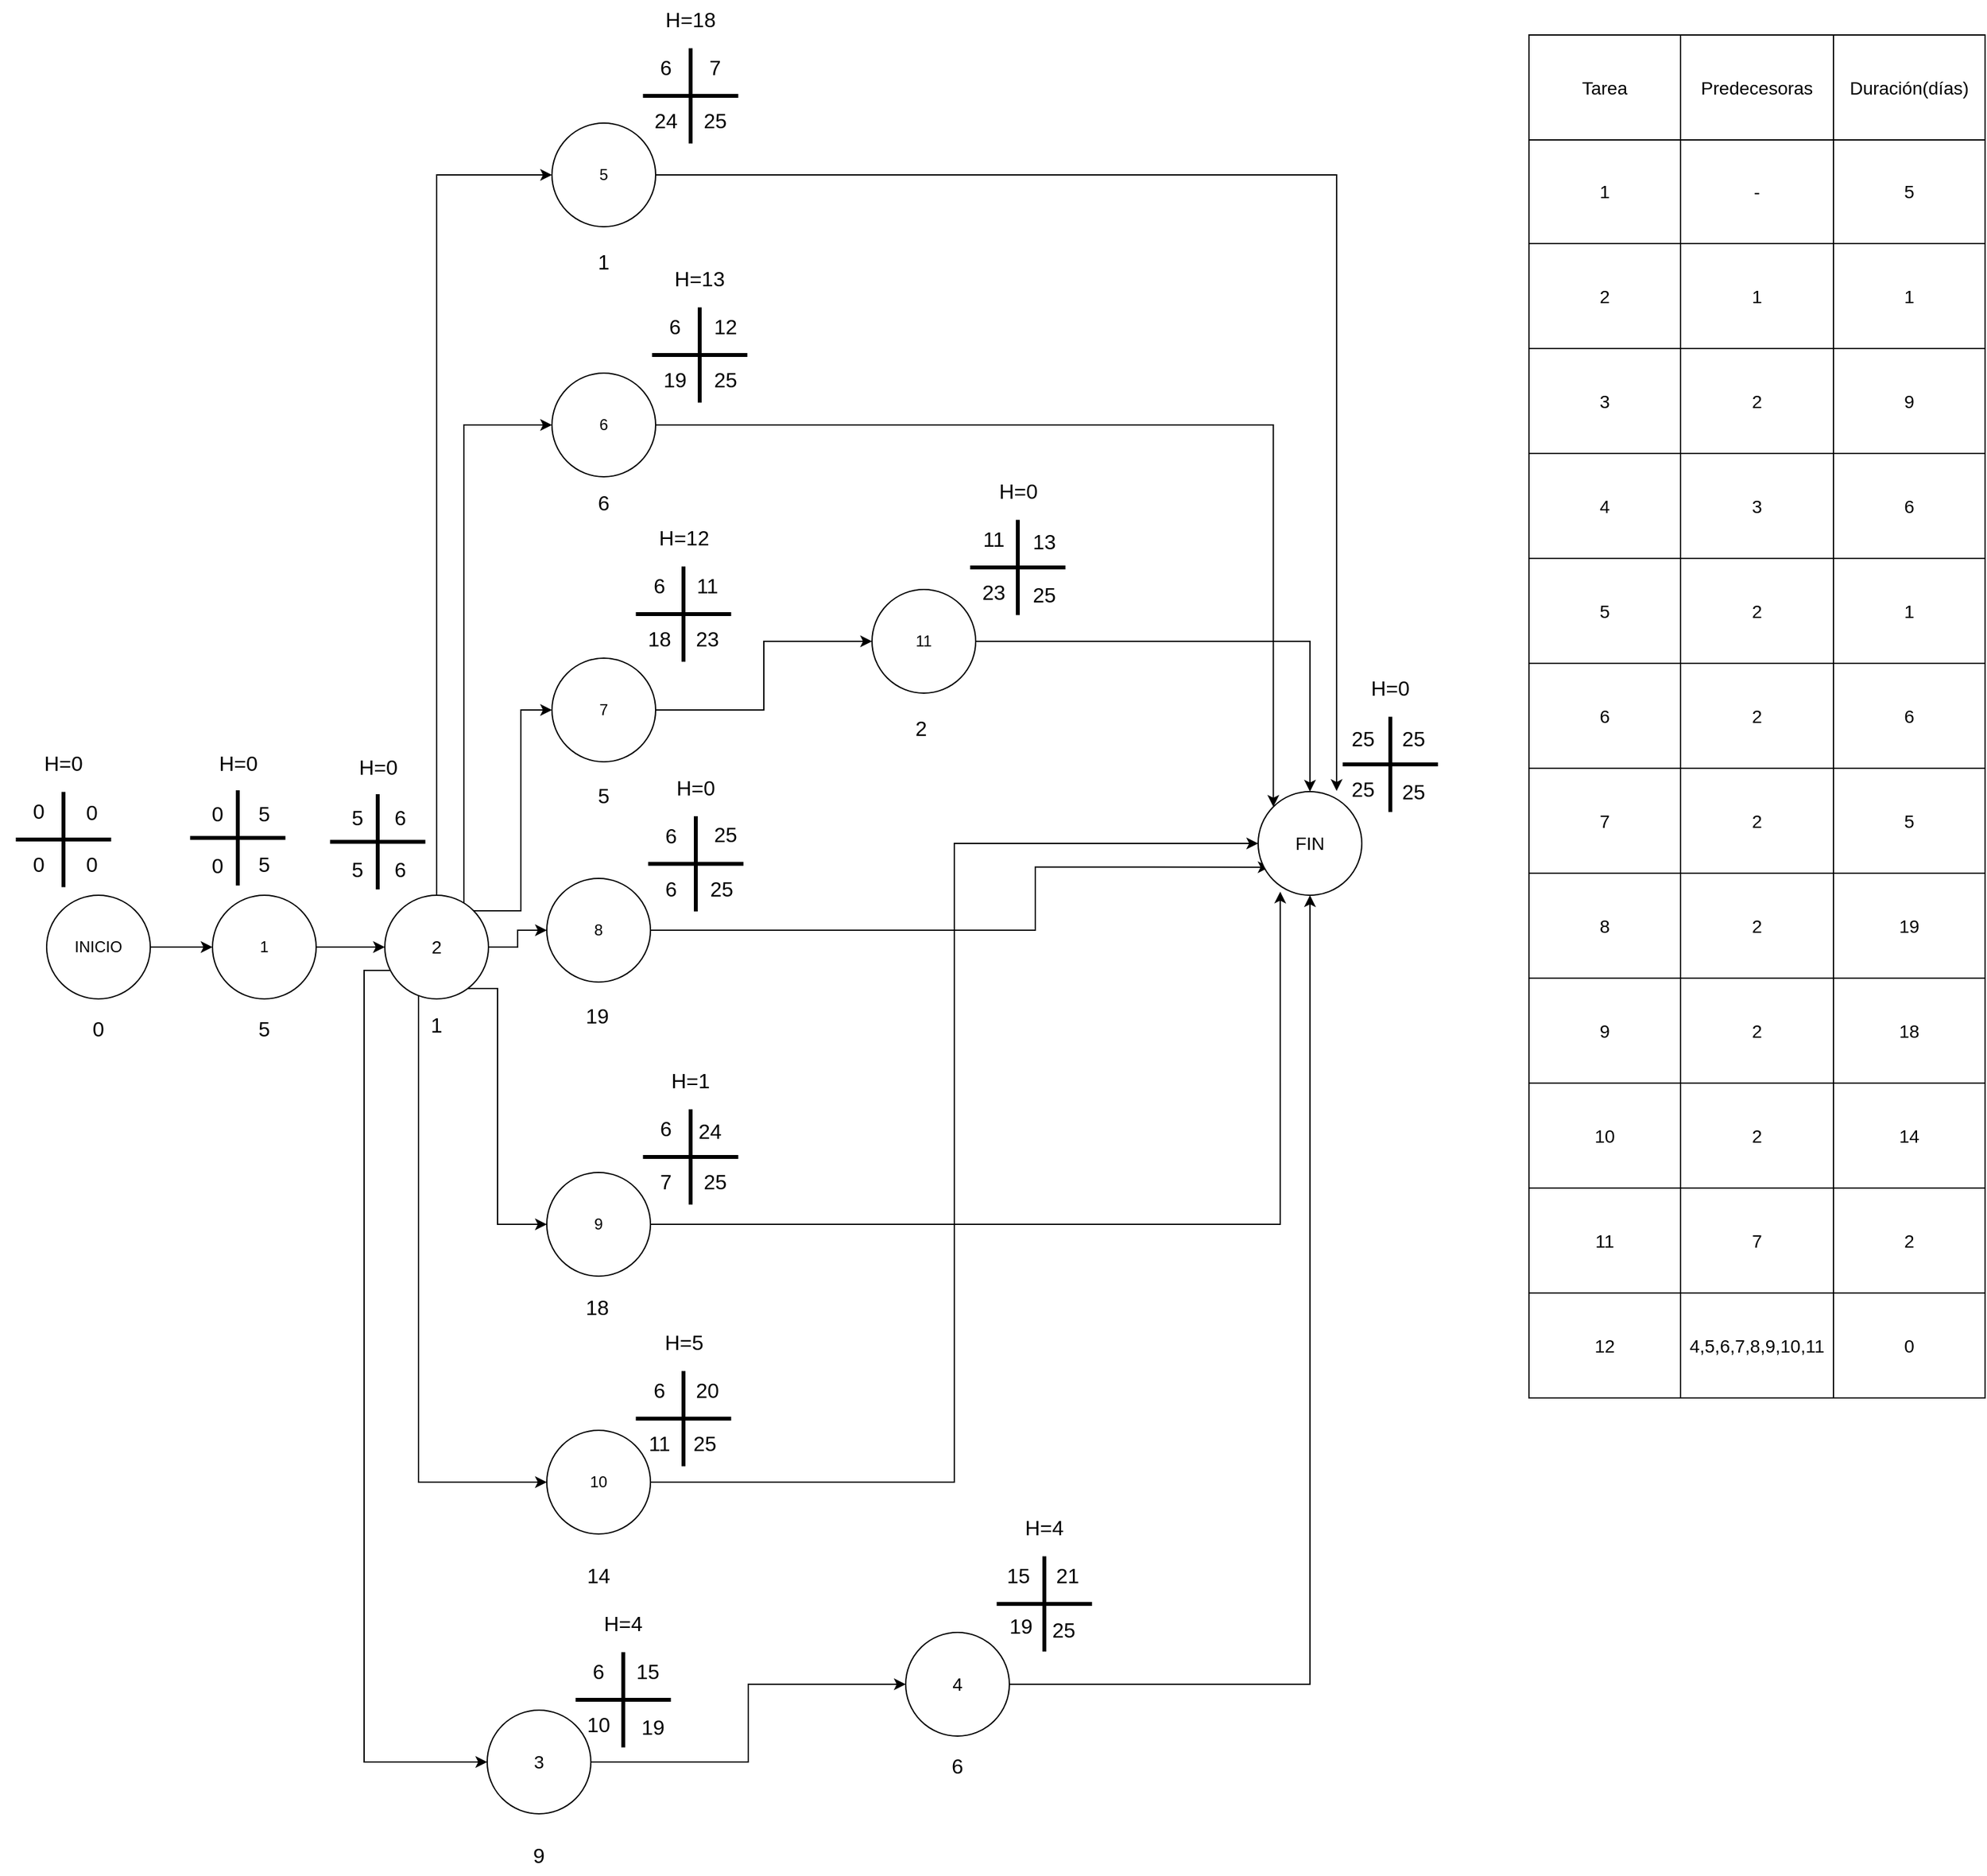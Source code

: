 <mxfile version="20.5.3" type="google"><diagram id="HESp9UVbWgkL7KPLvKXE" name="Página-1"><mxGraphModel grid="0" page="1" gridSize="10" guides="1" tooltips="1" connect="1" arrows="1" fold="1" pageScale="1" pageWidth="827" pageHeight="1169" math="0" shadow="0"><root><mxCell id="0"/><mxCell id="1" parent="0"/><mxCell id="AhPtmeRtf5d91Y85BuE5-4" style="edgeStyle=orthogonalEdgeStyle;rounded=0;orthogonalLoop=1;jettySize=auto;html=1;" edge="1" parent="1" source="AhPtmeRtf5d91Y85BuE5-1" target="AhPtmeRtf5d91Y85BuE5-2"><mxGeometry relative="1" as="geometry"/></mxCell><mxCell id="AhPtmeRtf5d91Y85BuE5-1" value="INICIO" style="ellipse;whiteSpace=wrap;html=1;aspect=fixed;" vertex="1" parent="1"><mxGeometry x="40" y="361" width="80" height="80" as="geometry"/></mxCell><mxCell id="AhPtmeRtf5d91Y85BuE5-26" value="" style="edgeStyle=orthogonalEdgeStyle;rounded=0;orthogonalLoop=1;jettySize=auto;html=1;fontSize=14;exitX=1;exitY=0.5;exitDx=0;exitDy=0;" edge="1" parent="1" source="AhPtmeRtf5d91Y85BuE5-20" target="AhPtmeRtf5d91Y85BuE5-25"><mxGeometry relative="1" as="geometry"><mxPoint x="471" y="328" as="sourcePoint"/></mxGeometry></mxCell><mxCell id="AhPtmeRtf5d91Y85BuE5-2" value="1" style="ellipse;whiteSpace=wrap;html=1;aspect=fixed;" vertex="1" parent="1"><mxGeometry x="168" y="361" width="80" height="80" as="geometry"/></mxCell><mxCell id="AhPtmeRtf5d91Y85BuE5-5" value="" style="shape=umlDestroy;whiteSpace=wrap;html=1;strokeWidth=3;rotation=-45;" vertex="1" parent="1"><mxGeometry x="161.5" y="290.79" width="52" height="52" as="geometry"/></mxCell><mxCell id="AhPtmeRtf5d91Y85BuE5-6" value="&lt;font size=&quot;3&quot;&gt;0&lt;/font&gt;" style="text;html=1;strokeColor=none;fillColor=none;align=center;verticalAlign=middle;whiteSpace=wrap;rounded=0;" vertex="1" parent="1"><mxGeometry x="142" y="283" width="60" height="30" as="geometry"/></mxCell><mxCell id="AhPtmeRtf5d91Y85BuE5-7" value="&lt;font size=&quot;3&quot;&gt;0&lt;/font&gt;" style="text;html=1;strokeColor=none;fillColor=none;align=center;verticalAlign=middle;whiteSpace=wrap;rounded=0;" vertex="1" parent="1"><mxGeometry x="142" y="323" width="60" height="30" as="geometry"/></mxCell><mxCell id="AhPtmeRtf5d91Y85BuE5-8" value="" style="shape=umlDestroy;whiteSpace=wrap;html=1;strokeWidth=3;rotation=-45;" vertex="1" parent="1"><mxGeometry x="27" y="292" width="52" height="52" as="geometry"/></mxCell><mxCell id="AhPtmeRtf5d91Y85BuE5-9" value="&lt;font size=&quot;3&quot;&gt;0&lt;/font&gt;" style="text;html=1;strokeColor=none;fillColor=none;align=center;verticalAlign=middle;whiteSpace=wrap;rounded=0;" vertex="1" parent="1"><mxGeometry x="4" y="281" width="60" height="30" as="geometry"/></mxCell><mxCell id="AhPtmeRtf5d91Y85BuE5-10" value="&lt;font size=&quot;3&quot;&gt;0&lt;/font&gt;" style="text;html=1;strokeColor=none;fillColor=none;align=center;verticalAlign=middle;whiteSpace=wrap;rounded=0;" vertex="1" parent="1"><mxGeometry x="45" y="322" width="60" height="30" as="geometry"/></mxCell><mxCell id="AhPtmeRtf5d91Y85BuE5-11" value="&lt;font size=&quot;3&quot;&gt;0&lt;/font&gt;" style="text;html=1;strokeColor=none;fillColor=none;align=center;verticalAlign=middle;whiteSpace=wrap;rounded=0;" vertex="1" parent="1"><mxGeometry x="45" y="282" width="60" height="30" as="geometry"/></mxCell><mxCell id="AhPtmeRtf5d91Y85BuE5-13" value="&lt;font size=&quot;3&quot;&gt;0&lt;/font&gt;" style="text;html=1;strokeColor=none;fillColor=none;align=center;verticalAlign=middle;whiteSpace=wrap;rounded=0;" vertex="1" parent="1"><mxGeometry x="50" y="449" width="60" height="30" as="geometry"/></mxCell><mxCell id="AhPtmeRtf5d91Y85BuE5-14" value="&lt;font size=&quot;3&quot;&gt;5&lt;/font&gt;" style="text;html=1;strokeColor=none;fillColor=none;align=center;verticalAlign=middle;whiteSpace=wrap;rounded=0;" vertex="1" parent="1"><mxGeometry x="178" y="449" width="60" height="30" as="geometry"/></mxCell><mxCell id="AhPtmeRtf5d91Y85BuE5-17" value="&lt;font size=&quot;3&quot;&gt;5&lt;/font&gt;" style="text;html=1;strokeColor=none;fillColor=none;align=center;verticalAlign=middle;whiteSpace=wrap;rounded=0;" vertex="1" parent="1"><mxGeometry x="178" y="283" width="60" height="30" as="geometry"/></mxCell><mxCell id="AhPtmeRtf5d91Y85BuE5-18" value="&lt;font size=&quot;3&quot;&gt;5&lt;/font&gt;" style="text;html=1;strokeColor=none;fillColor=none;align=center;verticalAlign=middle;whiteSpace=wrap;rounded=0;" vertex="1" parent="1"><mxGeometry x="178" y="321" width="60" height="32" as="geometry"/></mxCell><mxCell id="AhPtmeRtf5d91Y85BuE5-19" value="&lt;font size=&quot;3&quot;&gt;H=0&lt;/font&gt;" style="text;html=1;strokeColor=none;fillColor=none;align=center;verticalAlign=middle;whiteSpace=wrap;rounded=0;" vertex="1" parent="1"><mxGeometry x="23" y="244" width="60" height="30" as="geometry"/></mxCell><mxCell id="AhPtmeRtf5d91Y85BuE5-41" style="edgeStyle=orthogonalEdgeStyle;rounded=0;orthogonalLoop=1;jettySize=auto;html=1;entryX=0;entryY=0.5;entryDx=0;entryDy=0;fontSize=14;" edge="1" parent="1" source="AhPtmeRtf5d91Y85BuE5-20" target="AhPtmeRtf5d91Y85BuE5-33"><mxGeometry relative="1" as="geometry"><Array as="points"><mxPoint x="327" y="814"/></Array></mxGeometry></mxCell><mxCell id="AhPtmeRtf5d91Y85BuE5-42" style="edgeStyle=orthogonalEdgeStyle;rounded=0;orthogonalLoop=1;jettySize=auto;html=1;entryX=0;entryY=0.5;entryDx=0;entryDy=0;fontSize=14;" edge="1" parent="1" source="AhPtmeRtf5d91Y85BuE5-20" target="AhPtmeRtf5d91Y85BuE5-31"><mxGeometry relative="1" as="geometry"><Array as="points"><mxPoint x="406" y="373"/><mxPoint x="406" y="218"/></Array></mxGeometry></mxCell><mxCell id="AhPtmeRtf5d91Y85BuE5-60" style="edgeStyle=orthogonalEdgeStyle;rounded=0;orthogonalLoop=1;jettySize=auto;html=1;fontSize=14;" edge="1" parent="1" source="AhPtmeRtf5d91Y85BuE5-20" target="AhPtmeRtf5d91Y85BuE5-59"><mxGeometry relative="1" as="geometry"><Array as="points"><mxPoint x="285" y="419"/><mxPoint x="285" y="1030"/></Array></mxGeometry></mxCell><mxCell id="AhPtmeRtf5d91Y85BuE5-66" style="edgeStyle=orthogonalEdgeStyle;rounded=0;orthogonalLoop=1;jettySize=auto;html=1;entryX=0;entryY=0.5;entryDx=0;entryDy=0;fontSize=14;" edge="1" parent="1" source="AhPtmeRtf5d91Y85BuE5-20" target="AhPtmeRtf5d91Y85BuE5-30"><mxGeometry relative="1" as="geometry"><Array as="points"><mxPoint x="388" y="433"/><mxPoint x="388" y="615"/></Array></mxGeometry></mxCell><mxCell id="AhPtmeRtf5d91Y85BuE5-67" style="edgeStyle=orthogonalEdgeStyle;rounded=0;orthogonalLoop=1;jettySize=auto;html=1;entryX=0;entryY=0.5;entryDx=0;entryDy=0;fontSize=14;" edge="1" parent="1" source="AhPtmeRtf5d91Y85BuE5-20" target="AhPtmeRtf5d91Y85BuE5-35"><mxGeometry relative="1" as="geometry"><Array as="points"><mxPoint x="341" y="-195"/></Array></mxGeometry></mxCell><mxCell id="AhPtmeRtf5d91Y85BuE5-68" style="edgeStyle=orthogonalEdgeStyle;rounded=0;orthogonalLoop=1;jettySize=auto;html=1;entryX=0;entryY=0.5;entryDx=0;entryDy=0;fontSize=14;" edge="1" parent="1" source="AhPtmeRtf5d91Y85BuE5-20" target="AhPtmeRtf5d91Y85BuE5-32"><mxGeometry relative="1" as="geometry"><Array as="points"><mxPoint x="362" y="-2"/></Array></mxGeometry></mxCell><mxCell id="AhPtmeRtf5d91Y85BuE5-20" value="2" style="ellipse;whiteSpace=wrap;html=1;aspect=fixed;fontSize=14;" vertex="1" parent="1"><mxGeometry x="301" y="361" width="80" height="80" as="geometry"/></mxCell><mxCell id="AhPtmeRtf5d91Y85BuE5-22" value="" style="endArrow=classic;html=1;rounded=0;fontSize=14;entryX=0;entryY=0.5;entryDx=0;entryDy=0;exitX=1;exitY=0.5;exitDx=0;exitDy=0;" edge="1" parent="1" source="AhPtmeRtf5d91Y85BuE5-2" target="AhPtmeRtf5d91Y85BuE5-20"><mxGeometry width="50" height="50" relative="1" as="geometry"><mxPoint x="235" y="371" as="sourcePoint"/><mxPoint x="285" y="321" as="targetPoint"/></mxGeometry></mxCell><mxCell id="AhPtmeRtf5d91Y85BuE5-122" style="edgeStyle=orthogonalEdgeStyle;rounded=0;orthogonalLoop=1;jettySize=auto;html=1;entryX=0.11;entryY=0.729;entryDx=0;entryDy=0;entryPerimeter=0;fontSize=14;" edge="1" parent="1" source="AhPtmeRtf5d91Y85BuE5-25" target="AhPtmeRtf5d91Y85BuE5-116"><mxGeometry relative="1" as="geometry"><Array as="points"><mxPoint x="803" y="388"/><mxPoint x="803" y="339"/></Array></mxGeometry></mxCell><mxCell id="AhPtmeRtf5d91Y85BuE5-25" value="8" style="ellipse;whiteSpace=wrap;html=1;aspect=fixed;" vertex="1" parent="1"><mxGeometry x="426" y="348" width="80" height="80" as="geometry"/></mxCell><mxCell id="AhPtmeRtf5d91Y85BuE5-119" style="edgeStyle=orthogonalEdgeStyle;rounded=0;orthogonalLoop=1;jettySize=auto;html=1;entryX=0.5;entryY=1;entryDx=0;entryDy=0;fontSize=14;" edge="1" parent="1" source="AhPtmeRtf5d91Y85BuE5-27" target="AhPtmeRtf5d91Y85BuE5-116"><mxGeometry relative="1" as="geometry"/></mxCell><mxCell id="AhPtmeRtf5d91Y85BuE5-27" value="4" style="ellipse;whiteSpace=wrap;html=1;aspect=fixed;fontSize=14;" vertex="1" parent="1"><mxGeometry x="703" y="930" width="80" height="80" as="geometry"/></mxCell><mxCell id="AhPtmeRtf5d91Y85BuE5-29" value="&lt;font size=&quot;3&quot;&gt;H=0&lt;/font&gt;" style="text;html=1;strokeColor=none;fillColor=none;align=center;verticalAlign=middle;whiteSpace=wrap;rounded=0;" vertex="1" parent="1"><mxGeometry x="157.5" y="244" width="60" height="30" as="geometry"/></mxCell><mxCell id="AhPtmeRtf5d91Y85BuE5-121" style="edgeStyle=orthogonalEdgeStyle;rounded=0;orthogonalLoop=1;jettySize=auto;html=1;entryX=0.213;entryY=0.965;entryDx=0;entryDy=0;entryPerimeter=0;fontSize=14;" edge="1" parent="1" source="AhPtmeRtf5d91Y85BuE5-30" target="AhPtmeRtf5d91Y85BuE5-116"><mxGeometry relative="1" as="geometry"/></mxCell><mxCell id="AhPtmeRtf5d91Y85BuE5-30" value="9" style="ellipse;whiteSpace=wrap;html=1;aspect=fixed;" vertex="1" parent="1"><mxGeometry x="426" y="575" width="80" height="80" as="geometry"/></mxCell><mxCell id="AhPtmeRtf5d91Y85BuE5-65" value="" style="edgeStyle=orthogonalEdgeStyle;rounded=0;orthogonalLoop=1;jettySize=auto;html=1;fontSize=14;" edge="1" parent="1" source="AhPtmeRtf5d91Y85BuE5-31" target="AhPtmeRtf5d91Y85BuE5-64"><mxGeometry relative="1" as="geometry"/></mxCell><mxCell id="AhPtmeRtf5d91Y85BuE5-31" value="7" style="ellipse;whiteSpace=wrap;html=1;aspect=fixed;" vertex="1" parent="1"><mxGeometry x="430" y="178.0" width="80" height="80" as="geometry"/></mxCell><mxCell id="AhPtmeRtf5d91Y85BuE5-124" style="edgeStyle=orthogonalEdgeStyle;rounded=0;orthogonalLoop=1;jettySize=auto;html=1;entryX=0;entryY=0;entryDx=0;entryDy=0;fontSize=14;" edge="1" parent="1" source="AhPtmeRtf5d91Y85BuE5-32" target="AhPtmeRtf5d91Y85BuE5-116"><mxGeometry relative="1" as="geometry"/></mxCell><mxCell id="AhPtmeRtf5d91Y85BuE5-32" value="6" style="ellipse;whiteSpace=wrap;html=1;aspect=fixed;" vertex="1" parent="1"><mxGeometry x="430" y="-42" width="80" height="80" as="geometry"/></mxCell><mxCell id="AhPtmeRtf5d91Y85BuE5-120" style="edgeStyle=orthogonalEdgeStyle;rounded=0;orthogonalLoop=1;jettySize=auto;html=1;entryX=0;entryY=0.5;entryDx=0;entryDy=0;fontSize=14;" edge="1" parent="1" source="AhPtmeRtf5d91Y85BuE5-33" target="AhPtmeRtf5d91Y85BuE5-116"><mxGeometry relative="1" as="geometry"/></mxCell><mxCell id="AhPtmeRtf5d91Y85BuE5-33" value="10" style="ellipse;whiteSpace=wrap;html=1;aspect=fixed;" vertex="1" parent="1"><mxGeometry x="426" y="774" width="80" height="80" as="geometry"/></mxCell><mxCell id="AhPtmeRtf5d91Y85BuE5-125" style="edgeStyle=orthogonalEdgeStyle;rounded=0;orthogonalLoop=1;jettySize=auto;html=1;entryX=0.757;entryY=-0.006;entryDx=0;entryDy=0;entryPerimeter=0;fontSize=14;" edge="1" parent="1" source="AhPtmeRtf5d91Y85BuE5-35" target="AhPtmeRtf5d91Y85BuE5-116"><mxGeometry relative="1" as="geometry"/></mxCell><mxCell id="AhPtmeRtf5d91Y85BuE5-35" value="5" style="ellipse;whiteSpace=wrap;html=1;aspect=fixed;" vertex="1" parent="1"><mxGeometry x="430" y="-235" width="80" height="80" as="geometry"/></mxCell><mxCell id="AhPtmeRtf5d91Y85BuE5-43" value="" style="shape=umlDestroy;whiteSpace=wrap;html=1;strokeWidth=3;rotation=-45;" vertex="1" parent="1"><mxGeometry x="269.5" y="293.79" width="52" height="52" as="geometry"/></mxCell><mxCell id="AhPtmeRtf5d91Y85BuE5-44" value="&lt;font size=&quot;3&quot;&gt;5&lt;/font&gt;" style="text;html=1;strokeColor=none;fillColor=none;align=center;verticalAlign=middle;whiteSpace=wrap;rounded=0;" vertex="1" parent="1"><mxGeometry x="250" y="286" width="60" height="30" as="geometry"/></mxCell><mxCell id="AhPtmeRtf5d91Y85BuE5-45" value="&lt;font size=&quot;3&quot;&gt;5&lt;/font&gt;" style="text;html=1;strokeColor=none;fillColor=none;align=center;verticalAlign=middle;whiteSpace=wrap;rounded=0;" vertex="1" parent="1"><mxGeometry x="250" y="326" width="60" height="30" as="geometry"/></mxCell><mxCell id="AhPtmeRtf5d91Y85BuE5-46" value="&lt;font size=&quot;3&quot;&gt;H=0&lt;/font&gt;" style="text;html=1;strokeColor=none;fillColor=none;align=center;verticalAlign=middle;whiteSpace=wrap;rounded=0;" vertex="1" parent="1"><mxGeometry x="265.5" y="247" width="60" height="30" as="geometry"/></mxCell><mxCell id="AhPtmeRtf5d91Y85BuE5-48" value="&lt;font size=&quot;3&quot;&gt;0&lt;/font&gt;" style="text;html=1;strokeColor=none;fillColor=none;align=center;verticalAlign=middle;whiteSpace=wrap;rounded=0;" vertex="1" parent="1"><mxGeometry x="4" y="322" width="60" height="30" as="geometry"/></mxCell><mxCell id="AhPtmeRtf5d91Y85BuE5-49" value="&lt;font size=&quot;3&quot;&gt;1&lt;/font&gt;" style="text;html=1;strokeColor=none;fillColor=none;align=center;verticalAlign=middle;whiteSpace=wrap;rounded=0;" vertex="1" parent="1"><mxGeometry x="311" y="446" width="60" height="30" as="geometry"/></mxCell><mxCell id="AhPtmeRtf5d91Y85BuE5-50" value="&lt;font size=&quot;3&quot;&gt;6&lt;/font&gt;" style="text;html=1;strokeColor=none;fillColor=none;align=center;verticalAlign=middle;whiteSpace=wrap;rounded=0;" vertex="1" parent="1"><mxGeometry x="283" y="286" width="60" height="30" as="geometry"/></mxCell><mxCell id="AhPtmeRtf5d91Y85BuE5-51" value="&lt;font size=&quot;3&quot;&gt;6&lt;/font&gt;" style="text;html=1;strokeColor=none;fillColor=none;align=center;verticalAlign=middle;whiteSpace=wrap;rounded=0;" vertex="1" parent="1"><mxGeometry x="283" y="326" width="60" height="30" as="geometry"/></mxCell><mxCell id="AhPtmeRtf5d91Y85BuE5-53" value="&lt;font size=&quot;3&quot;&gt;1&lt;/font&gt;" style="text;html=1;strokeColor=none;fillColor=none;align=center;verticalAlign=middle;whiteSpace=wrap;rounded=0;" vertex="1" parent="1"><mxGeometry x="440" y="-143" width="60" height="30" as="geometry"/></mxCell><mxCell id="AhPtmeRtf5d91Y85BuE5-54" value="&lt;font size=&quot;3&quot;&gt;6&lt;/font&gt;" style="text;html=1;strokeColor=none;fillColor=none;align=center;verticalAlign=middle;whiteSpace=wrap;rounded=0;" vertex="1" parent="1"><mxGeometry x="440" y="43" width="60" height="30" as="geometry"/></mxCell><mxCell id="AhPtmeRtf5d91Y85BuE5-55" value="&lt;font size=&quot;3&quot;&gt;5&lt;/font&gt;" style="text;html=1;strokeColor=none;fillColor=none;align=center;verticalAlign=middle;whiteSpace=wrap;rounded=0;" vertex="1" parent="1"><mxGeometry x="440" y="269" width="60" height="30" as="geometry"/></mxCell><mxCell id="AhPtmeRtf5d91Y85BuE5-56" value="&lt;font size=&quot;3&quot;&gt;19&lt;/font&gt;" style="text;html=1;strokeColor=none;fillColor=none;align=center;verticalAlign=middle;whiteSpace=wrap;rounded=0;" vertex="1" parent="1"><mxGeometry x="435" y="439" width="60" height="30" as="geometry"/></mxCell><mxCell id="AhPtmeRtf5d91Y85BuE5-57" value="&lt;font size=&quot;3&quot;&gt;18&lt;/font&gt;" style="text;html=1;strokeColor=none;fillColor=none;align=center;verticalAlign=middle;whiteSpace=wrap;rounded=0;" vertex="1" parent="1"><mxGeometry x="435" y="664" width="60" height="30" as="geometry"/></mxCell><mxCell id="AhPtmeRtf5d91Y85BuE5-58" value="&lt;font size=&quot;3&quot;&gt;14&lt;/font&gt;" style="text;html=1;strokeColor=none;fillColor=none;align=center;verticalAlign=middle;whiteSpace=wrap;rounded=0;" vertex="1" parent="1"><mxGeometry x="436" y="871" width="60" height="30" as="geometry"/></mxCell><mxCell id="AhPtmeRtf5d91Y85BuE5-115" style="edgeStyle=orthogonalEdgeStyle;rounded=0;orthogonalLoop=1;jettySize=auto;html=1;fontSize=14;" edge="1" parent="1" source="AhPtmeRtf5d91Y85BuE5-59" target="AhPtmeRtf5d91Y85BuE5-27"><mxGeometry relative="1" as="geometry"/></mxCell><mxCell id="AhPtmeRtf5d91Y85BuE5-59" value="3" style="ellipse;whiteSpace=wrap;html=1;aspect=fixed;fontSize=14;" vertex="1" parent="1"><mxGeometry x="380" y="990" width="80" height="80" as="geometry"/></mxCell><mxCell id="AhPtmeRtf5d91Y85BuE5-61" value="&lt;font size=&quot;3&quot;&gt;9&lt;/font&gt;" style="text;html=1;strokeColor=none;fillColor=none;align=center;verticalAlign=middle;whiteSpace=wrap;rounded=0;" vertex="1" parent="1"><mxGeometry x="390" y="1087" width="60" height="30" as="geometry"/></mxCell><mxCell id="AhPtmeRtf5d91Y85BuE5-63" value="&lt;font size=&quot;3&quot;&gt;6&lt;/font&gt;" style="text;html=1;strokeColor=none;fillColor=none;align=center;verticalAlign=middle;whiteSpace=wrap;rounded=0;" vertex="1" parent="1"><mxGeometry x="713" y="1018" width="60" height="30" as="geometry"/></mxCell><mxCell id="AhPtmeRtf5d91Y85BuE5-123" style="edgeStyle=orthogonalEdgeStyle;rounded=0;orthogonalLoop=1;jettySize=auto;html=1;fontSize=14;" edge="1" parent="1" source="AhPtmeRtf5d91Y85BuE5-64" target="AhPtmeRtf5d91Y85BuE5-116"><mxGeometry relative="1" as="geometry"/></mxCell><mxCell id="AhPtmeRtf5d91Y85BuE5-64" value="11" style="ellipse;whiteSpace=wrap;html=1;aspect=fixed;" vertex="1" parent="1"><mxGeometry x="677" y="125.0" width="80" height="80" as="geometry"/></mxCell><mxCell id="AhPtmeRtf5d91Y85BuE5-69" value="" style="shape=umlDestroy;whiteSpace=wrap;html=1;strokeWidth=3;rotation=-45;" vertex="1" parent="1"><mxGeometry x="515" y="310.79" width="52" height="52" as="geometry"/></mxCell><mxCell id="AhPtmeRtf5d91Y85BuE5-70" value="&lt;font size=&quot;3&quot;&gt;6&lt;/font&gt;" style="text;html=1;strokeColor=none;fillColor=none;align=center;verticalAlign=middle;whiteSpace=wrap;rounded=0;" vertex="1" parent="1"><mxGeometry x="492" y="299.79" width="60" height="30" as="geometry"/></mxCell><mxCell id="AhPtmeRtf5d91Y85BuE5-71" value="&lt;font size=&quot;3&quot;&gt;H=0&lt;/font&gt;" style="text;html=1;strokeColor=none;fillColor=none;align=center;verticalAlign=middle;whiteSpace=wrap;rounded=0;" vertex="1" parent="1"><mxGeometry x="511" y="262.79" width="60" height="30" as="geometry"/></mxCell><mxCell id="AhPtmeRtf5d91Y85BuE5-72" value="&lt;font size=&quot;3&quot;&gt;6&lt;/font&gt;" style="text;html=1;strokeColor=none;fillColor=none;align=center;verticalAlign=middle;whiteSpace=wrap;rounded=0;" vertex="1" parent="1"><mxGeometry x="492" y="340.79" width="60" height="30" as="geometry"/></mxCell><mxCell id="AhPtmeRtf5d91Y85BuE5-73" value="" style="shape=umlDestroy;whiteSpace=wrap;html=1;strokeWidth=3;rotation=-45;" vertex="1" parent="1"><mxGeometry x="505.5" y="118" width="52" height="52" as="geometry"/></mxCell><mxCell id="AhPtmeRtf5d91Y85BuE5-74" value="&lt;font size=&quot;3&quot;&gt;6&lt;/font&gt;" style="text;html=1;strokeColor=none;fillColor=none;align=center;verticalAlign=middle;whiteSpace=wrap;rounded=0;" vertex="1" parent="1"><mxGeometry x="482.5" y="107" width="60" height="30" as="geometry"/></mxCell><mxCell id="AhPtmeRtf5d91Y85BuE5-75" value="&lt;font size=&quot;3&quot;&gt;H=12&lt;/font&gt;" style="text;html=1;strokeColor=none;fillColor=none;align=center;verticalAlign=middle;whiteSpace=wrap;rounded=0;" vertex="1" parent="1"><mxGeometry x="501.5" y="70" width="60" height="30" as="geometry"/></mxCell><mxCell id="AhPtmeRtf5d91Y85BuE5-76" value="&lt;font size=&quot;3&quot;&gt;18&lt;/font&gt;" style="text;html=1;strokeColor=none;fillColor=none;align=center;verticalAlign=middle;whiteSpace=wrap;rounded=0;" vertex="1" parent="1"><mxGeometry x="482.5" y="148" width="60" height="30" as="geometry"/></mxCell><mxCell id="AhPtmeRtf5d91Y85BuE5-77" value="" style="shape=umlDestroy;whiteSpace=wrap;html=1;strokeWidth=3;rotation=-45;" vertex="1" parent="1"><mxGeometry x="518" y="-82" width="52" height="52" as="geometry"/></mxCell><mxCell id="AhPtmeRtf5d91Y85BuE5-78" value="&lt;font size=&quot;3&quot;&gt;6&lt;/font&gt;" style="text;html=1;strokeColor=none;fillColor=none;align=center;verticalAlign=middle;whiteSpace=wrap;rounded=0;" vertex="1" parent="1"><mxGeometry x="495" y="-93" width="60" height="30" as="geometry"/></mxCell><mxCell id="AhPtmeRtf5d91Y85BuE5-79" value="&lt;font size=&quot;3&quot;&gt;H=13&lt;/font&gt;" style="text;html=1;strokeColor=none;fillColor=none;align=center;verticalAlign=middle;whiteSpace=wrap;rounded=0;" vertex="1" parent="1"><mxGeometry x="514" y="-130" width="60" height="30" as="geometry"/></mxCell><mxCell id="AhPtmeRtf5d91Y85BuE5-80" value="&lt;font size=&quot;3&quot;&gt;19&lt;/font&gt;" style="text;html=1;strokeColor=none;fillColor=none;align=center;verticalAlign=middle;whiteSpace=wrap;rounded=0;" vertex="1" parent="1"><mxGeometry x="495" y="-52" width="60" height="30" as="geometry"/></mxCell><mxCell id="AhPtmeRtf5d91Y85BuE5-81" value="" style="shape=umlDestroy;whiteSpace=wrap;html=1;strokeWidth=3;rotation=-45;" vertex="1" parent="1"><mxGeometry x="511" y="-282" width="52" height="52" as="geometry"/></mxCell><mxCell id="AhPtmeRtf5d91Y85BuE5-82" value="&lt;font size=&quot;3&quot;&gt;6&lt;/font&gt;" style="text;html=1;strokeColor=none;fillColor=none;align=center;verticalAlign=middle;whiteSpace=wrap;rounded=0;" vertex="1" parent="1"><mxGeometry x="488" y="-293" width="60" height="30" as="geometry"/></mxCell><mxCell id="AhPtmeRtf5d91Y85BuE5-83" value="&lt;font size=&quot;3&quot;&gt;H=18&lt;/font&gt;" style="text;html=1;strokeColor=none;fillColor=none;align=center;verticalAlign=middle;whiteSpace=wrap;rounded=0;" vertex="1" parent="1"><mxGeometry x="507" y="-330" width="60" height="30" as="geometry"/></mxCell><mxCell id="AhPtmeRtf5d91Y85BuE5-84" value="&lt;font size=&quot;3&quot;&gt;24&lt;/font&gt;" style="text;html=1;strokeColor=none;fillColor=none;align=center;verticalAlign=middle;whiteSpace=wrap;rounded=0;" vertex="1" parent="1"><mxGeometry x="488" y="-252" width="60" height="30" as="geometry"/></mxCell><mxCell id="AhPtmeRtf5d91Y85BuE5-85" value="" style="shape=umlDestroy;whiteSpace=wrap;html=1;strokeWidth=3;rotation=-45;" vertex="1" parent="1"><mxGeometry x="511" y="537" width="52" height="52" as="geometry"/></mxCell><mxCell id="AhPtmeRtf5d91Y85BuE5-86" value="&lt;font size=&quot;3&quot;&gt;6&lt;/font&gt;" style="text;html=1;strokeColor=none;fillColor=none;align=center;verticalAlign=middle;whiteSpace=wrap;rounded=0;" vertex="1" parent="1"><mxGeometry x="488" y="526" width="60" height="30" as="geometry"/></mxCell><mxCell id="AhPtmeRtf5d91Y85BuE5-87" value="&lt;font size=&quot;3&quot;&gt;H=1&lt;/font&gt;" style="text;html=1;strokeColor=none;fillColor=none;align=center;verticalAlign=middle;whiteSpace=wrap;rounded=0;" vertex="1" parent="1"><mxGeometry x="507" y="489" width="60" height="30" as="geometry"/></mxCell><mxCell id="AhPtmeRtf5d91Y85BuE5-88" value="&lt;font size=&quot;3&quot;&gt;7&lt;/font&gt;" style="text;html=1;strokeColor=none;fillColor=none;align=center;verticalAlign=middle;whiteSpace=wrap;rounded=0;" vertex="1" parent="1"><mxGeometry x="488" y="567" width="60" height="30" as="geometry"/></mxCell><mxCell id="AhPtmeRtf5d91Y85BuE5-89" value="" style="shape=umlDestroy;whiteSpace=wrap;html=1;strokeWidth=3;rotation=-45;" vertex="1" parent="1"><mxGeometry x="505.5" y="739" width="52" height="52" as="geometry"/></mxCell><mxCell id="AhPtmeRtf5d91Y85BuE5-90" value="&lt;font size=&quot;3&quot;&gt;6&lt;/font&gt;" style="text;html=1;strokeColor=none;fillColor=none;align=center;verticalAlign=middle;whiteSpace=wrap;rounded=0;" vertex="1" parent="1"><mxGeometry x="482.5" y="728" width="60" height="30" as="geometry"/></mxCell><mxCell id="AhPtmeRtf5d91Y85BuE5-91" value="&lt;font size=&quot;3&quot;&gt;H=5&lt;/font&gt;" style="text;html=1;strokeColor=none;fillColor=none;align=center;verticalAlign=middle;whiteSpace=wrap;rounded=0;" vertex="1" parent="1"><mxGeometry x="501.5" y="691" width="60" height="30" as="geometry"/></mxCell><mxCell id="AhPtmeRtf5d91Y85BuE5-92" value="&lt;font size=&quot;3&quot;&gt;11&lt;/font&gt;" style="text;html=1;strokeColor=none;fillColor=none;align=center;verticalAlign=middle;whiteSpace=wrap;rounded=0;" vertex="1" parent="1"><mxGeometry x="482.5" y="769" width="60" height="30" as="geometry"/></mxCell><mxCell id="AhPtmeRtf5d91Y85BuE5-93" value="" style="shape=umlDestroy;whiteSpace=wrap;html=1;strokeWidth=3;rotation=-45;" vertex="1" parent="1"><mxGeometry x="459" y="956" width="52" height="52" as="geometry"/></mxCell><mxCell id="AhPtmeRtf5d91Y85BuE5-94" value="&lt;font size=&quot;3&quot;&gt;6&lt;/font&gt;" style="text;html=1;strokeColor=none;fillColor=none;align=center;verticalAlign=middle;whiteSpace=wrap;rounded=0;" vertex="1" parent="1"><mxGeometry x="436" y="945" width="60" height="30" as="geometry"/></mxCell><mxCell id="AhPtmeRtf5d91Y85BuE5-95" value="&lt;font size=&quot;3&quot;&gt;H=4&lt;/font&gt;" style="text;html=1;strokeColor=none;fillColor=none;align=center;verticalAlign=middle;whiteSpace=wrap;rounded=0;" vertex="1" parent="1"><mxGeometry x="455" y="908" width="60" height="30" as="geometry"/></mxCell><mxCell id="AhPtmeRtf5d91Y85BuE5-96" value="&lt;font size=&quot;3&quot;&gt;10&lt;/font&gt;" style="text;html=1;strokeColor=none;fillColor=none;align=center;verticalAlign=middle;whiteSpace=wrap;rounded=0;" vertex="1" parent="1"><mxGeometry x="436" y="986" width="60" height="30" as="geometry"/></mxCell><mxCell id="AhPtmeRtf5d91Y85BuE5-97" value="" style="shape=umlDestroy;whiteSpace=wrap;html=1;strokeWidth=3;rotation=-45;" vertex="1" parent="1"><mxGeometry x="784" y="882" width="52" height="52" as="geometry"/></mxCell><mxCell id="AhPtmeRtf5d91Y85BuE5-98" value="&lt;font size=&quot;3&quot;&gt;15&lt;/font&gt;" style="text;html=1;strokeColor=none;fillColor=none;align=center;verticalAlign=middle;whiteSpace=wrap;rounded=0;" vertex="1" parent="1"><mxGeometry x="759.5" y="871" width="60" height="30" as="geometry"/></mxCell><mxCell id="AhPtmeRtf5d91Y85BuE5-99" value="&lt;font size=&quot;3&quot;&gt;H=4&lt;/font&gt;" style="text;html=1;strokeColor=none;fillColor=none;align=center;verticalAlign=middle;whiteSpace=wrap;rounded=0;" vertex="1" parent="1"><mxGeometry x="780" y="834" width="60" height="30" as="geometry"/></mxCell><mxCell id="AhPtmeRtf5d91Y85BuE5-100" value="&lt;font size=&quot;3&quot;&gt;19&lt;/font&gt;" style="text;html=1;strokeColor=none;fillColor=none;align=center;verticalAlign=middle;whiteSpace=wrap;rounded=0;" vertex="1" parent="1"><mxGeometry x="762" y="910" width="60" height="30" as="geometry"/></mxCell><mxCell id="AhPtmeRtf5d91Y85BuE5-101" value="" style="shape=umlDestroy;whiteSpace=wrap;html=1;strokeWidth=3;rotation=-45;" vertex="1" parent="1"><mxGeometry x="763.5" y="82" width="52" height="52" as="geometry"/></mxCell><mxCell id="AhPtmeRtf5d91Y85BuE5-102" value="&lt;font size=&quot;3&quot;&gt;11&lt;/font&gt;" style="text;html=1;strokeColor=none;fillColor=none;align=center;verticalAlign=middle;whiteSpace=wrap;rounded=0;" vertex="1" parent="1"><mxGeometry x="740.5" y="71" width="60" height="30" as="geometry"/></mxCell><mxCell id="AhPtmeRtf5d91Y85BuE5-103" value="&lt;font size=&quot;3&quot;&gt;H=0&lt;/font&gt;" style="text;html=1;strokeColor=none;fillColor=none;align=center;verticalAlign=middle;whiteSpace=wrap;rounded=0;" vertex="1" parent="1"><mxGeometry x="759.5" y="34" width="60" height="30" as="geometry"/></mxCell><mxCell id="AhPtmeRtf5d91Y85BuE5-104" value="&lt;font size=&quot;3&quot;&gt;23&lt;/font&gt;" style="text;html=1;strokeColor=none;fillColor=none;align=center;verticalAlign=middle;whiteSpace=wrap;rounded=0;" vertex="1" parent="1"><mxGeometry x="740.5" y="112" width="60" height="30" as="geometry"/></mxCell><mxCell id="AhPtmeRtf5d91Y85BuE5-105" value="&lt;font size=&quot;3&quot;&gt;7&lt;/font&gt;" style="text;html=1;strokeColor=none;fillColor=none;align=center;verticalAlign=middle;whiteSpace=wrap;rounded=0;" vertex="1" parent="1"><mxGeometry x="526" y="-293" width="60" height="30" as="geometry"/></mxCell><mxCell id="AhPtmeRtf5d91Y85BuE5-106" value="&lt;font size=&quot;3&quot;&gt;12&lt;/font&gt;" style="text;html=1;strokeColor=none;fillColor=none;align=center;verticalAlign=middle;whiteSpace=wrap;rounded=0;" vertex="1" parent="1"><mxGeometry x="534" y="-93" width="60" height="30" as="geometry"/></mxCell><mxCell id="AhPtmeRtf5d91Y85BuE5-107" value="&lt;font size=&quot;3&quot;&gt;11&lt;/font&gt;" style="text;html=1;strokeColor=none;fillColor=none;align=center;verticalAlign=middle;whiteSpace=wrap;rounded=0;" vertex="1" parent="1"><mxGeometry x="520" y="107" width="60" height="30" as="geometry"/></mxCell><mxCell id="AhPtmeRtf5d91Y85BuE5-108" value="&lt;font size=&quot;3&quot;&gt;25&lt;/font&gt;" style="text;html=1;strokeColor=none;fillColor=none;align=center;verticalAlign=middle;whiteSpace=wrap;rounded=0;" vertex="1" parent="1"><mxGeometry x="534" y="299" width="60" height="30" as="geometry"/></mxCell><mxCell id="AhPtmeRtf5d91Y85BuE5-109" value="&lt;font size=&quot;3&quot;&gt;24&lt;/font&gt;" style="text;html=1;strokeColor=none;fillColor=none;align=center;verticalAlign=middle;whiteSpace=wrap;rounded=0;" vertex="1" parent="1"><mxGeometry x="522" y="528" width="60" height="30" as="geometry"/></mxCell><mxCell id="AhPtmeRtf5d91Y85BuE5-110" value="&lt;font size=&quot;3&quot;&gt;20&lt;/font&gt;" style="text;html=1;strokeColor=none;fillColor=none;align=center;verticalAlign=middle;whiteSpace=wrap;rounded=0;" vertex="1" parent="1"><mxGeometry x="520" y="728" width="60" height="30" as="geometry"/></mxCell><mxCell id="AhPtmeRtf5d91Y85BuE5-111" value="&lt;font size=&quot;3&quot;&gt;15&lt;/font&gt;" style="text;html=1;strokeColor=none;fillColor=none;align=center;verticalAlign=middle;whiteSpace=wrap;rounded=0;" vertex="1" parent="1"><mxGeometry x="474" y="945" width="60" height="30" as="geometry"/></mxCell><mxCell id="AhPtmeRtf5d91Y85BuE5-112" value="&lt;font size=&quot;3&quot;&gt;21&lt;/font&gt;" style="text;html=1;strokeColor=none;fillColor=none;align=center;verticalAlign=middle;whiteSpace=wrap;rounded=0;" vertex="1" parent="1"><mxGeometry x="798" y="870.79" width="60" height="30" as="geometry"/></mxCell><mxCell id="AhPtmeRtf5d91Y85BuE5-113" value="&lt;font size=&quot;3&quot;&gt;13&lt;/font&gt;" style="text;html=1;strokeColor=none;fillColor=none;align=center;verticalAlign=middle;whiteSpace=wrap;rounded=0;" vertex="1" parent="1"><mxGeometry x="780" y="73" width="60" height="30" as="geometry"/></mxCell><mxCell id="AhPtmeRtf5d91Y85BuE5-114" value="&lt;font size=&quot;3&quot;&gt;2&lt;/font&gt;" style="text;html=1;strokeColor=none;fillColor=none;align=center;verticalAlign=middle;whiteSpace=wrap;rounded=0;" vertex="1" parent="1"><mxGeometry x="685" y="217" width="60" height="30" as="geometry"/></mxCell><mxCell id="AhPtmeRtf5d91Y85BuE5-116" value="FIN" style="ellipse;whiteSpace=wrap;html=1;aspect=fixed;fontSize=14;" vertex="1" parent="1"><mxGeometry x="975" y="281" width="80" height="80" as="geometry"/></mxCell><mxCell id="AhPtmeRtf5d91Y85BuE5-117" value="" style="shape=umlDestroy;whiteSpace=wrap;html=1;strokeWidth=3;rotation=-45;" vertex="1" parent="1"><mxGeometry x="1051" y="234" width="52" height="52" as="geometry"/></mxCell><mxCell id="AhPtmeRtf5d91Y85BuE5-118" value="&lt;font size=&quot;3&quot;&gt;H=0&lt;/font&gt;" style="text;html=1;strokeColor=none;fillColor=none;align=center;verticalAlign=middle;whiteSpace=wrap;rounded=0;" vertex="1" parent="1"><mxGeometry x="1047" y="186" width="60" height="30" as="geometry"/></mxCell><mxCell id="AhPtmeRtf5d91Y85BuE5-126" value="&lt;font size=&quot;3&quot;&gt;25&lt;/font&gt;" style="text;html=1;strokeColor=none;fillColor=none;align=center;verticalAlign=middle;whiteSpace=wrap;rounded=0;" vertex="1" parent="1"><mxGeometry x="1026" y="225" width="60" height="30" as="geometry"/></mxCell><mxCell id="AhPtmeRtf5d91Y85BuE5-127" value="&lt;font size=&quot;3&quot;&gt;25&lt;/font&gt;" style="text;html=1;strokeColor=none;fillColor=none;align=center;verticalAlign=middle;whiteSpace=wrap;rounded=0;" vertex="1" parent="1"><mxGeometry x="1065" y="225" width="60" height="30" as="geometry"/></mxCell><mxCell id="AhPtmeRtf5d91Y85BuE5-128" value="&lt;font size=&quot;3&quot;&gt;25&lt;/font&gt;" style="text;html=1;strokeColor=none;fillColor=none;align=center;verticalAlign=middle;whiteSpace=wrap;rounded=0;" vertex="1" parent="1"><mxGeometry x="1065" y="266" width="60" height="30" as="geometry"/></mxCell><mxCell id="AhPtmeRtf5d91Y85BuE5-129" value="&lt;font size=&quot;3&quot;&gt;25&lt;/font&gt;" style="text;html=1;strokeColor=none;fillColor=none;align=center;verticalAlign=middle;whiteSpace=wrap;rounded=0;" vertex="1" parent="1"><mxGeometry x="1026" y="263.79" width="60" height="30" as="geometry"/></mxCell><mxCell id="AhPtmeRtf5d91Y85BuE5-130" value="&lt;font size=&quot;3&quot;&gt;25&lt;/font&gt;" style="text;html=1;strokeColor=none;fillColor=none;align=center;verticalAlign=middle;whiteSpace=wrap;rounded=0;" vertex="1" parent="1"><mxGeometry x="531" y="340.79" width="60" height="30" as="geometry"/></mxCell><mxCell id="AhPtmeRtf5d91Y85BuE5-131" value="&lt;font size=&quot;3&quot;&gt;25&lt;/font&gt;" style="text;html=1;strokeColor=none;fillColor=none;align=center;verticalAlign=middle;whiteSpace=wrap;rounded=0;" vertex="1" parent="1"><mxGeometry x="526" y="567" width="60" height="30" as="geometry"/></mxCell><mxCell id="AhPtmeRtf5d91Y85BuE5-132" value="&lt;font size=&quot;3&quot;&gt;25&lt;/font&gt;" style="text;html=1;strokeColor=none;fillColor=none;align=center;verticalAlign=middle;whiteSpace=wrap;rounded=0;" vertex="1" parent="1"><mxGeometry x="518" y="769" width="60" height="30" as="geometry"/></mxCell><mxCell id="AhPtmeRtf5d91Y85BuE5-133" value="&lt;font size=&quot;3&quot;&gt;25&lt;/font&gt;" style="text;html=1;strokeColor=none;fillColor=none;align=center;verticalAlign=middle;whiteSpace=wrap;rounded=0;" vertex="1" parent="1"><mxGeometry x="795" y="913" width="60" height="30" as="geometry"/></mxCell><mxCell id="AhPtmeRtf5d91Y85BuE5-134" value="&lt;font size=&quot;3&quot;&gt;19&lt;/font&gt;" style="text;html=1;strokeColor=none;fillColor=none;align=center;verticalAlign=middle;whiteSpace=wrap;rounded=0;" vertex="1" parent="1"><mxGeometry x="478" y="988" width="60" height="30" as="geometry"/></mxCell><mxCell id="AhPtmeRtf5d91Y85BuE5-135" value="&lt;font size=&quot;3&quot;&gt;25&lt;/font&gt;" style="text;html=1;strokeColor=none;fillColor=none;align=center;verticalAlign=middle;whiteSpace=wrap;rounded=0;" vertex="1" parent="1"><mxGeometry x="780" y="114" width="60" height="30" as="geometry"/></mxCell><mxCell id="AhPtmeRtf5d91Y85BuE5-136" value="&lt;font size=&quot;3&quot;&gt;23&lt;/font&gt;" style="text;html=1;strokeColor=none;fillColor=none;align=center;verticalAlign=middle;whiteSpace=wrap;rounded=0;" vertex="1" parent="1"><mxGeometry x="520" y="148" width="60" height="30" as="geometry"/></mxCell><mxCell id="AhPtmeRtf5d91Y85BuE5-137" value="&lt;font size=&quot;3&quot;&gt;25&lt;/font&gt;" style="text;html=1;strokeColor=none;fillColor=none;align=center;verticalAlign=middle;whiteSpace=wrap;rounded=0;" vertex="1" parent="1"><mxGeometry x="534" y="-52" width="60" height="30" as="geometry"/></mxCell><mxCell id="AhPtmeRtf5d91Y85BuE5-138" value="&lt;font size=&quot;3&quot;&gt;25&lt;/font&gt;" style="text;html=1;strokeColor=none;fillColor=none;align=center;verticalAlign=middle;whiteSpace=wrap;rounded=0;" vertex="1" parent="1"><mxGeometry x="526" y="-252" width="60" height="30" as="geometry"/></mxCell><mxCell id="AhPtmeRtf5d91Y85BuE5-152" value="" style="shape=table;html=1;whiteSpace=wrap;startSize=0;container=1;collapsible=0;childLayout=tableLayout;fontSize=14;" vertex="1" parent="1"><mxGeometry x="1184" y="-303" width="352" height="1052" as="geometry"/></mxCell><mxCell id="AhPtmeRtf5d91Y85BuE5-153" value="" style="shape=tableRow;horizontal=0;startSize=0;swimlaneHead=0;swimlaneBody=0;top=0;left=0;bottom=0;right=0;collapsible=0;dropTarget=0;fillColor=none;points=[[0,0.5],[1,0.5]];portConstraint=eastwest;fontSize=14;" vertex="1" parent="AhPtmeRtf5d91Y85BuE5-152"><mxGeometry width="352" height="81" as="geometry"/></mxCell><mxCell id="AhPtmeRtf5d91Y85BuE5-154" value="Tarea" style="shape=partialRectangle;html=1;whiteSpace=wrap;connectable=0;fillColor=none;top=0;left=0;bottom=0;right=0;overflow=hidden;fontSize=14;" vertex="1" parent="AhPtmeRtf5d91Y85BuE5-153"><mxGeometry width="117" height="81" as="geometry"><mxRectangle width="117" height="81" as="alternateBounds"/></mxGeometry></mxCell><mxCell id="AhPtmeRtf5d91Y85BuE5-155" value="Predecesoras" style="shape=partialRectangle;html=1;whiteSpace=wrap;connectable=0;fillColor=none;top=0;left=0;bottom=0;right=0;overflow=hidden;fontSize=14;" vertex="1" parent="AhPtmeRtf5d91Y85BuE5-153"><mxGeometry x="117" width="118" height="81" as="geometry"><mxRectangle width="118" height="81" as="alternateBounds"/></mxGeometry></mxCell><mxCell id="AhPtmeRtf5d91Y85BuE5-156" value="Duración(días)" style="shape=partialRectangle;html=1;whiteSpace=wrap;connectable=0;fillColor=none;top=0;left=0;bottom=0;right=0;overflow=hidden;fontSize=14;" vertex="1" parent="AhPtmeRtf5d91Y85BuE5-153"><mxGeometry x="235" width="117" height="81" as="geometry"><mxRectangle width="117" height="81" as="alternateBounds"/></mxGeometry></mxCell><mxCell id="AhPtmeRtf5d91Y85BuE5-157" value="" style="shape=tableRow;horizontal=0;startSize=0;swimlaneHead=0;swimlaneBody=0;top=0;left=0;bottom=0;right=0;collapsible=0;dropTarget=0;fillColor=none;points=[[0,0.5],[1,0.5]];portConstraint=eastwest;fontSize=14;" vertex="1" parent="AhPtmeRtf5d91Y85BuE5-152"><mxGeometry y="81" width="352" height="80" as="geometry"/></mxCell><mxCell id="AhPtmeRtf5d91Y85BuE5-158" value="1" style="shape=partialRectangle;html=1;whiteSpace=wrap;connectable=0;fillColor=none;top=0;left=0;bottom=0;right=0;overflow=hidden;fontSize=14;" vertex="1" parent="AhPtmeRtf5d91Y85BuE5-157"><mxGeometry width="117" height="80" as="geometry"><mxRectangle width="117" height="80" as="alternateBounds"/></mxGeometry></mxCell><mxCell id="AhPtmeRtf5d91Y85BuE5-159" value="-" style="shape=partialRectangle;html=1;whiteSpace=wrap;connectable=0;fillColor=none;top=0;left=0;bottom=0;right=0;overflow=hidden;fontSize=14;" vertex="1" parent="AhPtmeRtf5d91Y85BuE5-157"><mxGeometry x="117" width="118" height="80" as="geometry"><mxRectangle width="118" height="80" as="alternateBounds"/></mxGeometry></mxCell><mxCell id="AhPtmeRtf5d91Y85BuE5-160" value="5" style="shape=partialRectangle;html=1;whiteSpace=wrap;connectable=0;fillColor=none;top=0;left=0;bottom=0;right=0;overflow=hidden;fontSize=14;" vertex="1" parent="AhPtmeRtf5d91Y85BuE5-157"><mxGeometry x="235" width="117" height="80" as="geometry"><mxRectangle width="117" height="80" as="alternateBounds"/></mxGeometry></mxCell><mxCell id="AhPtmeRtf5d91Y85BuE5-161" value="" style="shape=tableRow;horizontal=0;startSize=0;swimlaneHead=0;swimlaneBody=0;top=0;left=0;bottom=0;right=0;collapsible=0;dropTarget=0;fillColor=none;points=[[0,0.5],[1,0.5]];portConstraint=eastwest;fontSize=14;" vertex="1" parent="AhPtmeRtf5d91Y85BuE5-152"><mxGeometry y="161" width="352" height="81" as="geometry"/></mxCell><mxCell id="AhPtmeRtf5d91Y85BuE5-162" value="2" style="shape=partialRectangle;html=1;whiteSpace=wrap;connectable=0;fillColor=none;top=0;left=0;bottom=0;right=0;overflow=hidden;fontSize=14;" vertex="1" parent="AhPtmeRtf5d91Y85BuE5-161"><mxGeometry width="117" height="81" as="geometry"><mxRectangle width="117" height="81" as="alternateBounds"/></mxGeometry></mxCell><mxCell id="AhPtmeRtf5d91Y85BuE5-163" value="1" style="shape=partialRectangle;html=1;whiteSpace=wrap;connectable=0;fillColor=none;top=0;left=0;bottom=0;right=0;overflow=hidden;fontSize=14;" vertex="1" parent="AhPtmeRtf5d91Y85BuE5-161"><mxGeometry x="117" width="118" height="81" as="geometry"><mxRectangle width="118" height="81" as="alternateBounds"/></mxGeometry></mxCell><mxCell id="AhPtmeRtf5d91Y85BuE5-164" value="1" style="shape=partialRectangle;html=1;whiteSpace=wrap;connectable=0;fillColor=none;top=0;left=0;bottom=0;right=0;overflow=hidden;pointerEvents=1;fontSize=14;" vertex="1" parent="AhPtmeRtf5d91Y85BuE5-161"><mxGeometry x="235" width="117" height="81" as="geometry"><mxRectangle width="117" height="81" as="alternateBounds"/></mxGeometry></mxCell><mxCell id="AhPtmeRtf5d91Y85BuE5-165" value="" style="shape=tableRow;horizontal=0;startSize=0;swimlaneHead=0;swimlaneBody=0;top=0;left=0;bottom=0;right=0;collapsible=0;dropTarget=0;fillColor=none;points=[[0,0.5],[1,0.5]];portConstraint=eastwest;fontSize=14;" vertex="1" parent="AhPtmeRtf5d91Y85BuE5-152"><mxGeometry y="242" width="352" height="81" as="geometry"/></mxCell><mxCell id="AhPtmeRtf5d91Y85BuE5-166" value="3" style="shape=partialRectangle;html=1;whiteSpace=wrap;connectable=0;fillColor=none;top=0;left=0;bottom=0;right=0;overflow=hidden;fontSize=14;" vertex="1" parent="AhPtmeRtf5d91Y85BuE5-165"><mxGeometry width="117" height="81" as="geometry"><mxRectangle width="117" height="81" as="alternateBounds"/></mxGeometry></mxCell><mxCell id="AhPtmeRtf5d91Y85BuE5-167" value="2" style="shape=partialRectangle;html=1;whiteSpace=wrap;connectable=0;fillColor=none;top=0;left=0;bottom=0;right=0;overflow=hidden;fontSize=14;" vertex="1" parent="AhPtmeRtf5d91Y85BuE5-165"><mxGeometry x="117" width="118" height="81" as="geometry"><mxRectangle width="118" height="81" as="alternateBounds"/></mxGeometry></mxCell><mxCell id="AhPtmeRtf5d91Y85BuE5-168" value="9" style="shape=partialRectangle;html=1;whiteSpace=wrap;connectable=0;fillColor=none;top=0;left=0;bottom=0;right=0;overflow=hidden;pointerEvents=1;fontSize=14;" vertex="1" parent="AhPtmeRtf5d91Y85BuE5-165"><mxGeometry x="235" width="117" height="81" as="geometry"><mxRectangle width="117" height="81" as="alternateBounds"/></mxGeometry></mxCell><mxCell id="AhPtmeRtf5d91Y85BuE5-169" value="" style="shape=tableRow;horizontal=0;startSize=0;swimlaneHead=0;swimlaneBody=0;top=0;left=0;bottom=0;right=0;collapsible=0;dropTarget=0;fillColor=none;points=[[0,0.5],[1,0.5]];portConstraint=eastwest;fontSize=14;" vertex="1" parent="AhPtmeRtf5d91Y85BuE5-152"><mxGeometry y="323" width="352" height="81" as="geometry"/></mxCell><mxCell id="AhPtmeRtf5d91Y85BuE5-170" value="4" style="shape=partialRectangle;html=1;whiteSpace=wrap;connectable=0;fillColor=none;top=0;left=0;bottom=0;right=0;overflow=hidden;fontSize=14;" vertex="1" parent="AhPtmeRtf5d91Y85BuE5-169"><mxGeometry width="117" height="81" as="geometry"><mxRectangle width="117" height="81" as="alternateBounds"/></mxGeometry></mxCell><mxCell id="AhPtmeRtf5d91Y85BuE5-171" value="3" style="shape=partialRectangle;html=1;whiteSpace=wrap;connectable=0;fillColor=none;top=0;left=0;bottom=0;right=0;overflow=hidden;fontSize=14;" vertex="1" parent="AhPtmeRtf5d91Y85BuE5-169"><mxGeometry x="117" width="118" height="81" as="geometry"><mxRectangle width="118" height="81" as="alternateBounds"/></mxGeometry></mxCell><mxCell id="AhPtmeRtf5d91Y85BuE5-172" value="6" style="shape=partialRectangle;html=1;whiteSpace=wrap;connectable=0;fillColor=none;top=0;left=0;bottom=0;right=0;overflow=hidden;pointerEvents=1;fontSize=14;" vertex="1" parent="AhPtmeRtf5d91Y85BuE5-169"><mxGeometry x="235" width="117" height="81" as="geometry"><mxRectangle width="117" height="81" as="alternateBounds"/></mxGeometry></mxCell><mxCell id="AhPtmeRtf5d91Y85BuE5-173" value="" style="shape=tableRow;horizontal=0;startSize=0;swimlaneHead=0;swimlaneBody=0;top=0;left=0;bottom=0;right=0;collapsible=0;dropTarget=0;fillColor=none;points=[[0,0.5],[1,0.5]];portConstraint=eastwest;fontSize=14;" vertex="1" parent="AhPtmeRtf5d91Y85BuE5-152"><mxGeometry y="404" width="352" height="81" as="geometry"/></mxCell><mxCell id="AhPtmeRtf5d91Y85BuE5-174" value="5" style="shape=partialRectangle;html=1;whiteSpace=wrap;connectable=0;fillColor=none;top=0;left=0;bottom=0;right=0;overflow=hidden;fontSize=14;" vertex="1" parent="AhPtmeRtf5d91Y85BuE5-173"><mxGeometry width="117" height="81" as="geometry"><mxRectangle width="117" height="81" as="alternateBounds"/></mxGeometry></mxCell><mxCell id="AhPtmeRtf5d91Y85BuE5-175" value="2" style="shape=partialRectangle;html=1;whiteSpace=wrap;connectable=0;fillColor=none;top=0;left=0;bottom=0;right=0;overflow=hidden;fontSize=14;" vertex="1" parent="AhPtmeRtf5d91Y85BuE5-173"><mxGeometry x="117" width="118" height="81" as="geometry"><mxRectangle width="118" height="81" as="alternateBounds"/></mxGeometry></mxCell><mxCell id="AhPtmeRtf5d91Y85BuE5-176" value="1" style="shape=partialRectangle;html=1;whiteSpace=wrap;connectable=0;fillColor=none;top=0;left=0;bottom=0;right=0;overflow=hidden;pointerEvents=1;fontSize=14;" vertex="1" parent="AhPtmeRtf5d91Y85BuE5-173"><mxGeometry x="235" width="117" height="81" as="geometry"><mxRectangle width="117" height="81" as="alternateBounds"/></mxGeometry></mxCell><mxCell id="AhPtmeRtf5d91Y85BuE5-177" value="" style="shape=tableRow;horizontal=0;startSize=0;swimlaneHead=0;swimlaneBody=0;top=0;left=0;bottom=0;right=0;collapsible=0;dropTarget=0;fillColor=none;points=[[0,0.5],[1,0.5]];portConstraint=eastwest;fontSize=14;" vertex="1" parent="AhPtmeRtf5d91Y85BuE5-152"><mxGeometry y="485" width="352" height="81" as="geometry"/></mxCell><mxCell id="AhPtmeRtf5d91Y85BuE5-178" value="6" style="shape=partialRectangle;html=1;whiteSpace=wrap;connectable=0;fillColor=none;top=0;left=0;bottom=0;right=0;overflow=hidden;fontSize=14;" vertex="1" parent="AhPtmeRtf5d91Y85BuE5-177"><mxGeometry width="117" height="81" as="geometry"><mxRectangle width="117" height="81" as="alternateBounds"/></mxGeometry></mxCell><mxCell id="AhPtmeRtf5d91Y85BuE5-179" value="2" style="shape=partialRectangle;html=1;whiteSpace=wrap;connectable=0;fillColor=none;top=0;left=0;bottom=0;right=0;overflow=hidden;fontSize=14;" vertex="1" parent="AhPtmeRtf5d91Y85BuE5-177"><mxGeometry x="117" width="118" height="81" as="geometry"><mxRectangle width="118" height="81" as="alternateBounds"/></mxGeometry></mxCell><mxCell id="AhPtmeRtf5d91Y85BuE5-180" value="6" style="shape=partialRectangle;html=1;whiteSpace=wrap;connectable=0;fillColor=none;top=0;left=0;bottom=0;right=0;overflow=hidden;pointerEvents=1;fontSize=14;" vertex="1" parent="AhPtmeRtf5d91Y85BuE5-177"><mxGeometry x="235" width="117" height="81" as="geometry"><mxRectangle width="117" height="81" as="alternateBounds"/></mxGeometry></mxCell><mxCell id="AhPtmeRtf5d91Y85BuE5-181" value="" style="shape=tableRow;horizontal=0;startSize=0;swimlaneHead=0;swimlaneBody=0;top=0;left=0;bottom=0;right=0;collapsible=0;dropTarget=0;fillColor=none;points=[[0,0.5],[1,0.5]];portConstraint=eastwest;fontSize=14;" vertex="1" parent="AhPtmeRtf5d91Y85BuE5-152"><mxGeometry y="566" width="352" height="81" as="geometry"/></mxCell><mxCell id="AhPtmeRtf5d91Y85BuE5-182" value="7" style="shape=partialRectangle;html=1;whiteSpace=wrap;connectable=0;fillColor=none;top=0;left=0;bottom=0;right=0;overflow=hidden;fontSize=14;" vertex="1" parent="AhPtmeRtf5d91Y85BuE5-181"><mxGeometry width="117" height="81" as="geometry"><mxRectangle width="117" height="81" as="alternateBounds"/></mxGeometry></mxCell><mxCell id="AhPtmeRtf5d91Y85BuE5-183" value="2" style="shape=partialRectangle;html=1;whiteSpace=wrap;connectable=0;fillColor=none;top=0;left=0;bottom=0;right=0;overflow=hidden;fontSize=14;" vertex="1" parent="AhPtmeRtf5d91Y85BuE5-181"><mxGeometry x="117" width="118" height="81" as="geometry"><mxRectangle width="118" height="81" as="alternateBounds"/></mxGeometry></mxCell><mxCell id="AhPtmeRtf5d91Y85BuE5-184" value="5" style="shape=partialRectangle;html=1;whiteSpace=wrap;connectable=0;fillColor=none;top=0;left=0;bottom=0;right=0;overflow=hidden;pointerEvents=1;fontSize=14;" vertex="1" parent="AhPtmeRtf5d91Y85BuE5-181"><mxGeometry x="235" width="117" height="81" as="geometry"><mxRectangle width="117" height="81" as="alternateBounds"/></mxGeometry></mxCell><mxCell id="AhPtmeRtf5d91Y85BuE5-185" value="" style="shape=tableRow;horizontal=0;startSize=0;swimlaneHead=0;swimlaneBody=0;top=0;left=0;bottom=0;right=0;collapsible=0;dropTarget=0;fillColor=none;points=[[0,0.5],[1,0.5]];portConstraint=eastwest;fontSize=14;" vertex="1" parent="AhPtmeRtf5d91Y85BuE5-152"><mxGeometry y="647" width="352" height="81" as="geometry"/></mxCell><mxCell id="AhPtmeRtf5d91Y85BuE5-186" value="8" style="shape=partialRectangle;html=1;whiteSpace=wrap;connectable=0;fillColor=none;top=0;left=0;bottom=0;right=0;overflow=hidden;fontSize=14;" vertex="1" parent="AhPtmeRtf5d91Y85BuE5-185"><mxGeometry width="117" height="81" as="geometry"><mxRectangle width="117" height="81" as="alternateBounds"/></mxGeometry></mxCell><mxCell id="AhPtmeRtf5d91Y85BuE5-187" value="2" style="shape=partialRectangle;html=1;whiteSpace=wrap;connectable=0;fillColor=none;top=0;left=0;bottom=0;right=0;overflow=hidden;fontSize=14;" vertex="1" parent="AhPtmeRtf5d91Y85BuE5-185"><mxGeometry x="117" width="118" height="81" as="geometry"><mxRectangle width="118" height="81" as="alternateBounds"/></mxGeometry></mxCell><mxCell id="AhPtmeRtf5d91Y85BuE5-188" value="19" style="shape=partialRectangle;html=1;whiteSpace=wrap;connectable=0;fillColor=none;top=0;left=0;bottom=0;right=0;overflow=hidden;pointerEvents=1;fontSize=14;" vertex="1" parent="AhPtmeRtf5d91Y85BuE5-185"><mxGeometry x="235" width="117" height="81" as="geometry"><mxRectangle width="117" height="81" as="alternateBounds"/></mxGeometry></mxCell><mxCell id="AhPtmeRtf5d91Y85BuE5-189" value="" style="shape=tableRow;horizontal=0;startSize=0;swimlaneHead=0;swimlaneBody=0;top=0;left=0;bottom=0;right=0;collapsible=0;dropTarget=0;fillColor=none;points=[[0,0.5],[1,0.5]];portConstraint=eastwest;fontSize=14;" vertex="1" parent="AhPtmeRtf5d91Y85BuE5-152"><mxGeometry y="728" width="352" height="81" as="geometry"/></mxCell><mxCell id="AhPtmeRtf5d91Y85BuE5-190" value="9" style="shape=partialRectangle;html=1;whiteSpace=wrap;connectable=0;fillColor=none;top=0;left=0;bottom=0;right=0;overflow=hidden;fontSize=14;" vertex="1" parent="AhPtmeRtf5d91Y85BuE5-189"><mxGeometry width="117" height="81" as="geometry"><mxRectangle width="117" height="81" as="alternateBounds"/></mxGeometry></mxCell><mxCell id="AhPtmeRtf5d91Y85BuE5-191" value="2" style="shape=partialRectangle;html=1;whiteSpace=wrap;connectable=0;fillColor=none;top=0;left=0;bottom=0;right=0;overflow=hidden;fontSize=14;" vertex="1" parent="AhPtmeRtf5d91Y85BuE5-189"><mxGeometry x="117" width="118" height="81" as="geometry"><mxRectangle width="118" height="81" as="alternateBounds"/></mxGeometry></mxCell><mxCell id="AhPtmeRtf5d91Y85BuE5-192" value="18" style="shape=partialRectangle;html=1;whiteSpace=wrap;connectable=0;fillColor=none;top=0;left=0;bottom=0;right=0;overflow=hidden;pointerEvents=1;fontSize=14;" vertex="1" parent="AhPtmeRtf5d91Y85BuE5-189"><mxGeometry x="235" width="117" height="81" as="geometry"><mxRectangle width="117" height="81" as="alternateBounds"/></mxGeometry></mxCell><mxCell id="AhPtmeRtf5d91Y85BuE5-193" value="" style="shape=tableRow;horizontal=0;startSize=0;swimlaneHead=0;swimlaneBody=0;top=0;left=0;bottom=0;right=0;collapsible=0;dropTarget=0;fillColor=none;points=[[0,0.5],[1,0.5]];portConstraint=eastwest;fontSize=14;" vertex="1" parent="AhPtmeRtf5d91Y85BuE5-152"><mxGeometry y="809" width="352" height="81" as="geometry"/></mxCell><mxCell id="AhPtmeRtf5d91Y85BuE5-194" value="10" style="shape=partialRectangle;html=1;whiteSpace=wrap;connectable=0;fillColor=none;top=0;left=0;bottom=0;right=0;overflow=hidden;fontSize=14;" vertex="1" parent="AhPtmeRtf5d91Y85BuE5-193"><mxGeometry width="117" height="81" as="geometry"><mxRectangle width="117" height="81" as="alternateBounds"/></mxGeometry></mxCell><mxCell id="AhPtmeRtf5d91Y85BuE5-195" value="2" style="shape=partialRectangle;html=1;whiteSpace=wrap;connectable=0;fillColor=none;top=0;left=0;bottom=0;right=0;overflow=hidden;fontSize=14;" vertex="1" parent="AhPtmeRtf5d91Y85BuE5-193"><mxGeometry x="117" width="118" height="81" as="geometry"><mxRectangle width="118" height="81" as="alternateBounds"/></mxGeometry></mxCell><mxCell id="AhPtmeRtf5d91Y85BuE5-196" value="14" style="shape=partialRectangle;html=1;whiteSpace=wrap;connectable=0;fillColor=none;top=0;left=0;bottom=0;right=0;overflow=hidden;pointerEvents=1;fontSize=14;" vertex="1" parent="AhPtmeRtf5d91Y85BuE5-193"><mxGeometry x="235" width="117" height="81" as="geometry"><mxRectangle width="117" height="81" as="alternateBounds"/></mxGeometry></mxCell><mxCell id="AhPtmeRtf5d91Y85BuE5-197" value="" style="shape=tableRow;horizontal=0;startSize=0;swimlaneHead=0;swimlaneBody=0;top=0;left=0;bottom=0;right=0;collapsible=0;dropTarget=0;fillColor=none;points=[[0,0.5],[1,0.5]];portConstraint=eastwest;fontSize=14;" vertex="1" parent="AhPtmeRtf5d91Y85BuE5-152"><mxGeometry y="890" width="352" height="81" as="geometry"/></mxCell><mxCell id="AhPtmeRtf5d91Y85BuE5-198" value="11" style="shape=partialRectangle;html=1;whiteSpace=wrap;connectable=0;fillColor=none;top=0;left=0;bottom=0;right=0;overflow=hidden;fontSize=14;" vertex="1" parent="AhPtmeRtf5d91Y85BuE5-197"><mxGeometry width="117" height="81" as="geometry"><mxRectangle width="117" height="81" as="alternateBounds"/></mxGeometry></mxCell><mxCell id="AhPtmeRtf5d91Y85BuE5-199" value="7" style="shape=partialRectangle;html=1;whiteSpace=wrap;connectable=0;fillColor=none;top=0;left=0;bottom=0;right=0;overflow=hidden;fontSize=14;" vertex="1" parent="AhPtmeRtf5d91Y85BuE5-197"><mxGeometry x="117" width="118" height="81" as="geometry"><mxRectangle width="118" height="81" as="alternateBounds"/></mxGeometry></mxCell><mxCell id="AhPtmeRtf5d91Y85BuE5-200" value="2" style="shape=partialRectangle;html=1;whiteSpace=wrap;connectable=0;fillColor=none;top=0;left=0;bottom=0;right=0;overflow=hidden;pointerEvents=1;fontSize=14;" vertex="1" parent="AhPtmeRtf5d91Y85BuE5-197"><mxGeometry x="235" width="117" height="81" as="geometry"><mxRectangle width="117" height="81" as="alternateBounds"/></mxGeometry></mxCell><mxCell id="AhPtmeRtf5d91Y85BuE5-201" value="" style="shape=tableRow;horizontal=0;startSize=0;swimlaneHead=0;swimlaneBody=0;top=0;left=0;bottom=0;right=0;collapsible=0;dropTarget=0;fillColor=none;points=[[0,0.5],[1,0.5]];portConstraint=eastwest;fontSize=14;" vertex="1" parent="AhPtmeRtf5d91Y85BuE5-152"><mxGeometry y="971" width="352" height="81" as="geometry"/></mxCell><mxCell id="AhPtmeRtf5d91Y85BuE5-202" value="12" style="shape=partialRectangle;html=1;whiteSpace=wrap;connectable=0;fillColor=none;top=0;left=0;bottom=0;right=0;overflow=hidden;fontSize=14;" vertex="1" parent="AhPtmeRtf5d91Y85BuE5-201"><mxGeometry width="117" height="81" as="geometry"><mxRectangle width="117" height="81" as="alternateBounds"/></mxGeometry></mxCell><mxCell id="AhPtmeRtf5d91Y85BuE5-203" value="4,5,6,7,8,9,10,11" style="shape=partialRectangle;html=1;whiteSpace=wrap;connectable=0;fillColor=none;top=0;left=0;bottom=0;right=0;overflow=hidden;fontSize=14;" vertex="1" parent="AhPtmeRtf5d91Y85BuE5-201"><mxGeometry x="117" width="118" height="81" as="geometry"><mxRectangle width="118" height="81" as="alternateBounds"/></mxGeometry></mxCell><mxCell id="AhPtmeRtf5d91Y85BuE5-204" value="0" style="shape=partialRectangle;html=1;whiteSpace=wrap;connectable=0;fillColor=none;top=0;left=0;bottom=0;right=0;overflow=hidden;pointerEvents=1;fontSize=14;" vertex="1" parent="AhPtmeRtf5d91Y85BuE5-201"><mxGeometry x="235" width="117" height="81" as="geometry"><mxRectangle width="117" height="81" as="alternateBounds"/></mxGeometry></mxCell></root></mxGraphModel></diagram></mxfile>